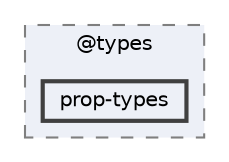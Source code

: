 digraph "pkiclassroomrescheduler/src/main/frontend/node_modules/@types/prop-types"
{
 // LATEX_PDF_SIZE
  bgcolor="transparent";
  edge [fontname=Helvetica,fontsize=10,labelfontname=Helvetica,labelfontsize=10];
  node [fontname=Helvetica,fontsize=10,shape=box,height=0.2,width=0.4];
  compound=true
  subgraph clusterdir_4e994157bc6d0b5f80f6b9b3b1e8b410 {
    graph [ bgcolor="#edf0f7", pencolor="grey50", label="@types", fontname=Helvetica,fontsize=10 style="filled,dashed", URL="dir_4e994157bc6d0b5f80f6b9b3b1e8b410.html",tooltip=""]
  dir_f087c2e30f40410285b40f07c8704dcd [label="prop-types", fillcolor="#edf0f7", color="grey25", style="filled,bold", URL="dir_f087c2e30f40410285b40f07c8704dcd.html",tooltip=""];
  }
}
